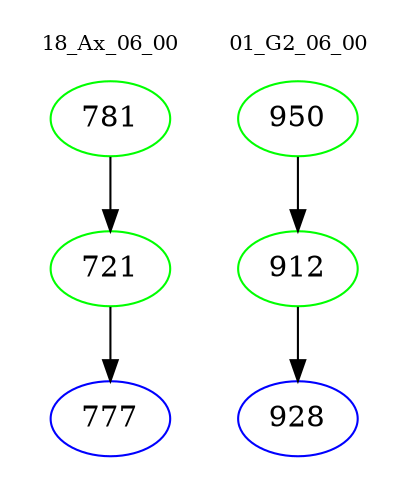 digraph{
subgraph cluster_0 {
color = white
label = "18_Ax_06_00";
fontsize=10;
T0_781 [label="781", color="green"]
T0_781 -> T0_721 [color="black"]
T0_721 [label="721", color="green"]
T0_721 -> T0_777 [color="black"]
T0_777 [label="777", color="blue"]
}
subgraph cluster_1 {
color = white
label = "01_G2_06_00";
fontsize=10;
T1_950 [label="950", color="green"]
T1_950 -> T1_912 [color="black"]
T1_912 [label="912", color="green"]
T1_912 -> T1_928 [color="black"]
T1_928 [label="928", color="blue"]
}
}
